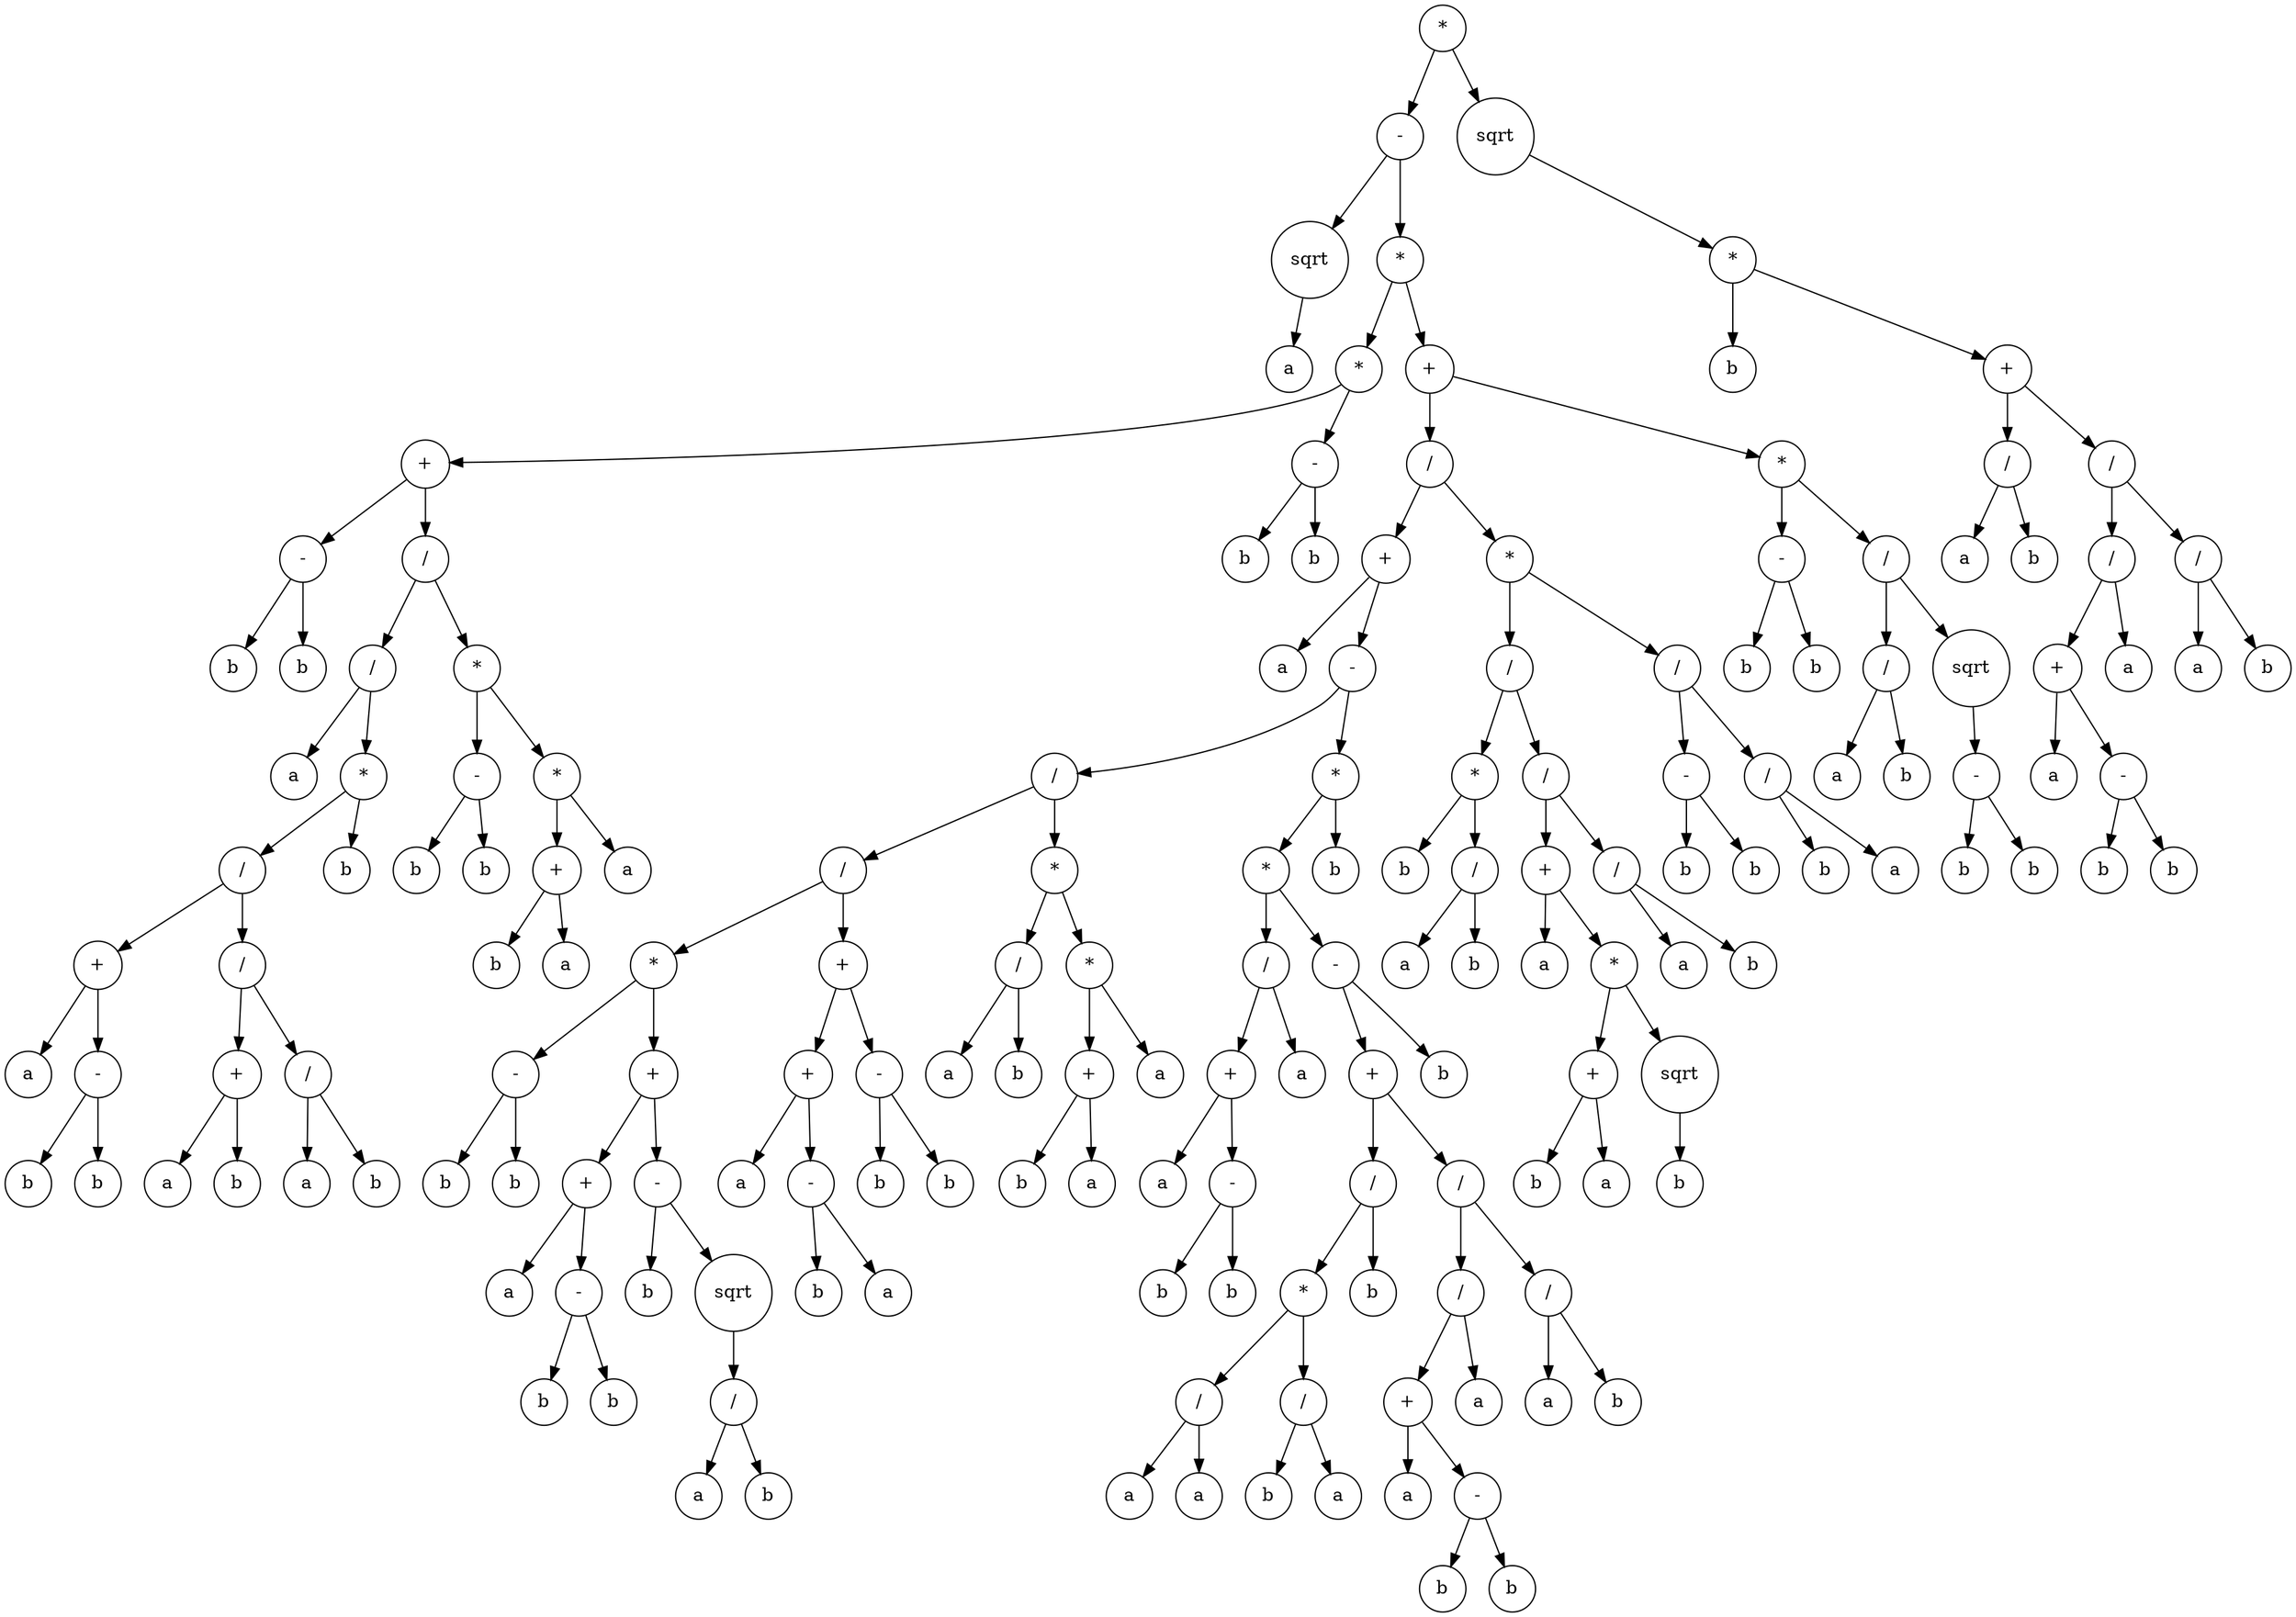 digraph g {
graph [ordering=out];
node [shape=circle];
n[label = "*"];
n0[label = "-"];
n00[label = "sqrt"];
n000[label = "a"];
n00 -> n000;
n0 -> n00;
n01[label = "*"];
n010[label = "*"];
n0100[label = "+"];
n01000[label = "-"];
n010000[label = "b"];
n01000 -> n010000;
n010001[label = "b"];
n01000 -> n010001;
n0100 -> n01000;
n01001[label = "/"];
n010010[label = "/"];
n0100100[label = "a"];
n010010 -> n0100100;
n0100101[label = "*"];
n01001010[label = "/"];
n010010100[label = "+"];
n0100101000[label = "a"];
n010010100 -> n0100101000;
n0100101001[label = "-"];
n01001010010[label = "b"];
n0100101001 -> n01001010010;
n01001010011[label = "b"];
n0100101001 -> n01001010011;
n010010100 -> n0100101001;
n01001010 -> n010010100;
n010010101[label = "/"];
n0100101010[label = "+"];
n01001010100[label = "a"];
n0100101010 -> n01001010100;
n01001010101[label = "b"];
n0100101010 -> n01001010101;
n010010101 -> n0100101010;
n0100101011[label = "/"];
n01001010110[label = "a"];
n0100101011 -> n01001010110;
n01001010111[label = "b"];
n0100101011 -> n01001010111;
n010010101 -> n0100101011;
n01001010 -> n010010101;
n0100101 -> n01001010;
n01001011[label = "b"];
n0100101 -> n01001011;
n010010 -> n0100101;
n01001 -> n010010;
n010011[label = "*"];
n0100110[label = "-"];
n01001100[label = "b"];
n0100110 -> n01001100;
n01001101[label = "b"];
n0100110 -> n01001101;
n010011 -> n0100110;
n0100111[label = "*"];
n01001110[label = "+"];
n010011100[label = "b"];
n01001110 -> n010011100;
n010011101[label = "a"];
n01001110 -> n010011101;
n0100111 -> n01001110;
n01001111[label = "a"];
n0100111 -> n01001111;
n010011 -> n0100111;
n01001 -> n010011;
n0100 -> n01001;
n010 -> n0100;
n0101[label = "-"];
n01010[label = "b"];
n0101 -> n01010;
n01011[label = "b"];
n0101 -> n01011;
n010 -> n0101;
n01 -> n010;
n011[label = "+"];
n0110[label = "/"];
n01100[label = "+"];
n011000[label = "a"];
n01100 -> n011000;
n011001[label = "-"];
n0110010[label = "/"];
n01100100[label = "/"];
n011001000[label = "*"];
n0110010000[label = "-"];
n01100100000[label = "b"];
n0110010000 -> n01100100000;
n01100100001[label = "b"];
n0110010000 -> n01100100001;
n011001000 -> n0110010000;
n0110010001[label = "+"];
n01100100010[label = "+"];
n011001000100[label = "a"];
n01100100010 -> n011001000100;
n011001000101[label = "-"];
n0110010001010[label = "b"];
n011001000101 -> n0110010001010;
n0110010001011[label = "b"];
n011001000101 -> n0110010001011;
n01100100010 -> n011001000101;
n0110010001 -> n01100100010;
n01100100011[label = "-"];
n011001000110[label = "b"];
n01100100011 -> n011001000110;
n011001000111[label = "sqrt"];
n0110010001110[label = "/"];
n01100100011100[label = "a"];
n0110010001110 -> n01100100011100;
n01100100011101[label = "b"];
n0110010001110 -> n01100100011101;
n011001000111 -> n0110010001110;
n01100100011 -> n011001000111;
n0110010001 -> n01100100011;
n011001000 -> n0110010001;
n01100100 -> n011001000;
n011001001[label = "+"];
n0110010010[label = "+"];
n01100100100[label = "a"];
n0110010010 -> n01100100100;
n01100100101[label = "-"];
n011001001010[label = "b"];
n01100100101 -> n011001001010;
n011001001011[label = "a"];
n01100100101 -> n011001001011;
n0110010010 -> n01100100101;
n011001001 -> n0110010010;
n0110010011[label = "-"];
n01100100110[label = "b"];
n0110010011 -> n01100100110;
n01100100111[label = "b"];
n0110010011 -> n01100100111;
n011001001 -> n0110010011;
n01100100 -> n011001001;
n0110010 -> n01100100;
n01100101[label = "*"];
n011001010[label = "/"];
n0110010100[label = "a"];
n011001010 -> n0110010100;
n0110010101[label = "b"];
n011001010 -> n0110010101;
n01100101 -> n011001010;
n011001011[label = "*"];
n0110010110[label = "+"];
n01100101100[label = "b"];
n0110010110 -> n01100101100;
n01100101101[label = "a"];
n0110010110 -> n01100101101;
n011001011 -> n0110010110;
n0110010111[label = "a"];
n011001011 -> n0110010111;
n01100101 -> n011001011;
n0110010 -> n01100101;
n011001 -> n0110010;
n0110011[label = "*"];
n01100110[label = "*"];
n011001100[label = "/"];
n0110011000[label = "+"];
n01100110000[label = "a"];
n0110011000 -> n01100110000;
n01100110001[label = "-"];
n011001100010[label = "b"];
n01100110001 -> n011001100010;
n011001100011[label = "b"];
n01100110001 -> n011001100011;
n0110011000 -> n01100110001;
n011001100 -> n0110011000;
n0110011001[label = "a"];
n011001100 -> n0110011001;
n01100110 -> n011001100;
n011001101[label = "-"];
n0110011010[label = "+"];
n01100110100[label = "/"];
n011001101000[label = "*"];
n0110011010000[label = "/"];
n01100110100000[label = "a"];
n0110011010000 -> n01100110100000;
n01100110100001[label = "a"];
n0110011010000 -> n01100110100001;
n011001101000 -> n0110011010000;
n0110011010001[label = "/"];
n01100110100010[label = "b"];
n0110011010001 -> n01100110100010;
n01100110100011[label = "a"];
n0110011010001 -> n01100110100011;
n011001101000 -> n0110011010001;
n01100110100 -> n011001101000;
n011001101001[label = "b"];
n01100110100 -> n011001101001;
n0110011010 -> n01100110100;
n01100110101[label = "/"];
n011001101010[label = "/"];
n0110011010100[label = "+"];
n01100110101000[label = "a"];
n0110011010100 -> n01100110101000;
n01100110101001[label = "-"];
n011001101010010[label = "b"];
n01100110101001 -> n011001101010010;
n011001101010011[label = "b"];
n01100110101001 -> n011001101010011;
n0110011010100 -> n01100110101001;
n011001101010 -> n0110011010100;
n0110011010101[label = "a"];
n011001101010 -> n0110011010101;
n01100110101 -> n011001101010;
n011001101011[label = "/"];
n0110011010110[label = "a"];
n011001101011 -> n0110011010110;
n0110011010111[label = "b"];
n011001101011 -> n0110011010111;
n01100110101 -> n011001101011;
n0110011010 -> n01100110101;
n011001101 -> n0110011010;
n0110011011[label = "b"];
n011001101 -> n0110011011;
n01100110 -> n011001101;
n0110011 -> n01100110;
n01100111[label = "b"];
n0110011 -> n01100111;
n011001 -> n0110011;
n01100 -> n011001;
n0110 -> n01100;
n01101[label = "*"];
n011010[label = "/"];
n0110100[label = "*"];
n01101000[label = "b"];
n0110100 -> n01101000;
n01101001[label = "/"];
n011010010[label = "a"];
n01101001 -> n011010010;
n011010011[label = "b"];
n01101001 -> n011010011;
n0110100 -> n01101001;
n011010 -> n0110100;
n0110101[label = "/"];
n01101010[label = "+"];
n011010100[label = "a"];
n01101010 -> n011010100;
n011010101[label = "*"];
n0110101010[label = "+"];
n01101010100[label = "b"];
n0110101010 -> n01101010100;
n01101010101[label = "a"];
n0110101010 -> n01101010101;
n011010101 -> n0110101010;
n0110101011[label = "sqrt"];
n01101010110[label = "b"];
n0110101011 -> n01101010110;
n011010101 -> n0110101011;
n01101010 -> n011010101;
n0110101 -> n01101010;
n01101011[label = "/"];
n011010110[label = "a"];
n01101011 -> n011010110;
n011010111[label = "b"];
n01101011 -> n011010111;
n0110101 -> n01101011;
n011010 -> n0110101;
n01101 -> n011010;
n011011[label = "/"];
n0110110[label = "-"];
n01101100[label = "b"];
n0110110 -> n01101100;
n01101101[label = "b"];
n0110110 -> n01101101;
n011011 -> n0110110;
n0110111[label = "/"];
n01101110[label = "b"];
n0110111 -> n01101110;
n01101111[label = "a"];
n0110111 -> n01101111;
n011011 -> n0110111;
n01101 -> n011011;
n0110 -> n01101;
n011 -> n0110;
n0111[label = "*"];
n01110[label = "-"];
n011100[label = "b"];
n01110 -> n011100;
n011101[label = "b"];
n01110 -> n011101;
n0111 -> n01110;
n01111[label = "/"];
n011110[label = "/"];
n0111100[label = "a"];
n011110 -> n0111100;
n0111101[label = "b"];
n011110 -> n0111101;
n01111 -> n011110;
n011111[label = "sqrt"];
n0111110[label = "-"];
n01111100[label = "b"];
n0111110 -> n01111100;
n01111101[label = "b"];
n0111110 -> n01111101;
n011111 -> n0111110;
n01111 -> n011111;
n0111 -> n01111;
n011 -> n0111;
n01 -> n011;
n0 -> n01;
n -> n0;
n1[label = "sqrt"];
n10[label = "*"];
n100[label = "b"];
n10 -> n100;
n101[label = "+"];
n1010[label = "/"];
n10100[label = "a"];
n1010 -> n10100;
n10101[label = "b"];
n1010 -> n10101;
n101 -> n1010;
n1011[label = "/"];
n10110[label = "/"];
n101100[label = "+"];
n1011000[label = "a"];
n101100 -> n1011000;
n1011001[label = "-"];
n10110010[label = "b"];
n1011001 -> n10110010;
n10110011[label = "b"];
n1011001 -> n10110011;
n101100 -> n1011001;
n10110 -> n101100;
n101101[label = "a"];
n10110 -> n101101;
n1011 -> n10110;
n10111[label = "/"];
n101110[label = "a"];
n10111 -> n101110;
n101111[label = "b"];
n10111 -> n101111;
n1011 -> n10111;
n101 -> n1011;
n10 -> n101;
n1 -> n10;
n -> n1;
}
